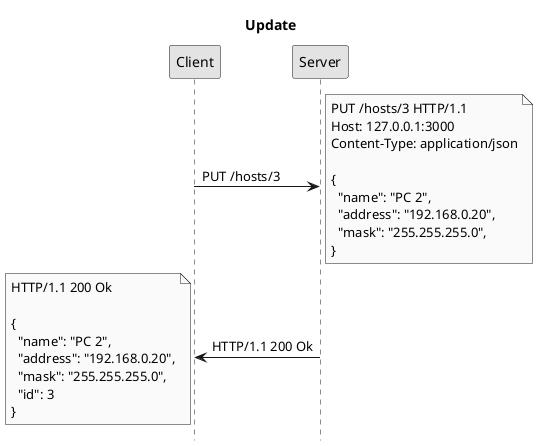 @startuml
title Update
hide footbox
skinparam monochrome true

Client -> Server: PUT /hosts/3
note right: PUT /hosts/3 HTTP/1.1\nHost: 127.0.0.1:3000\nContent-Type: application/json\n\n{\n  "name": "PC 2",\n  "address": "192.168.0.20",\n  "mask": "255.255.255.0",\n}
Server -> Client: HTTP/1.1 200 Ok
note left: HTTP/1.1 200 Ok\n\n{\n  "name": "PC 2",\n  "address": "192.168.0.20",\n  "mask": "255.255.255.0",\n  "id": 3\n}
@enduml
